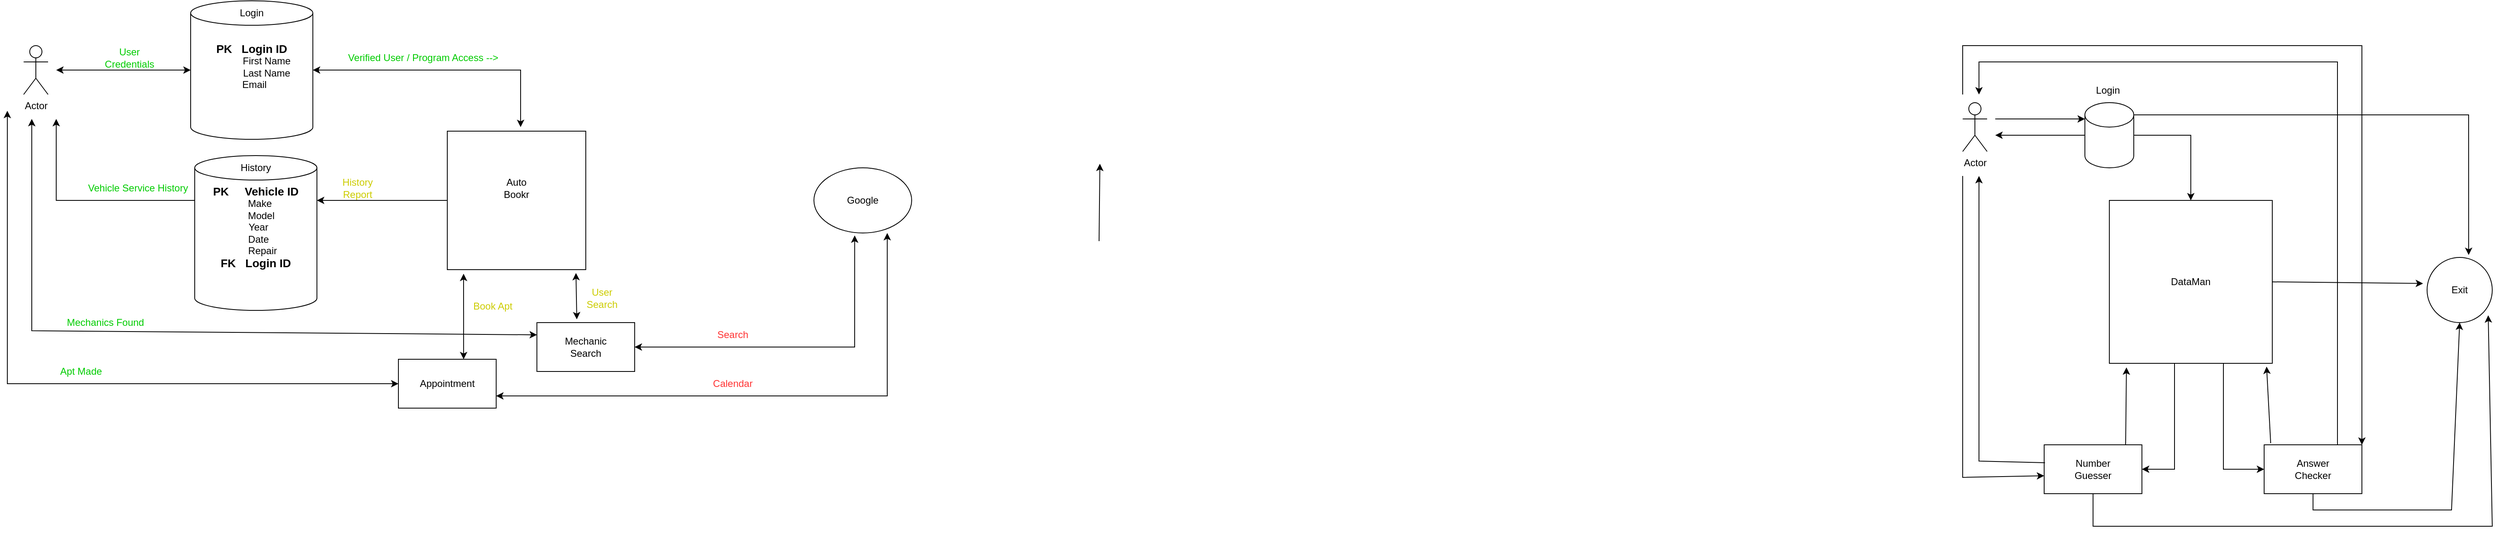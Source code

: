<mxfile version="23.1.5" type="device">
  <diagram id="prtHgNgQTEPvFCAcTncT" name="Page-1">
    <mxGraphModel dx="3915" dy="746" grid="1" gridSize="10" guides="1" tooltips="1" connect="1" arrows="1" fold="1" page="1" pageScale="1" pageWidth="827" pageHeight="1169" math="0" shadow="0">
      <root>
        <mxCell id="0" />
        <mxCell id="1" parent="0" />
        <mxCell id="Q18ktbXXQxL_wc6B0bAR-1" value="Actor" style="shape=umlActor;verticalLabelPosition=bottom;verticalAlign=top;html=1;outlineConnect=0;" parent="1" vertex="1">
          <mxGeometry x="120" y="240" width="30" height="60" as="geometry" />
        </mxCell>
        <mxCell id="Q18ktbXXQxL_wc6B0bAR-3" value="" style="shape=cylinder3;whiteSpace=wrap;html=1;boundedLbl=1;backgroundOutline=1;size=15;" parent="1" vertex="1">
          <mxGeometry x="270" y="240" width="60" height="80" as="geometry" />
        </mxCell>
        <mxCell id="Q18ktbXXQxL_wc6B0bAR-5" value="" style="endArrow=classic;html=1;rounded=0;entryX=0;entryY=0.5;entryDx=0;entryDy=0;entryPerimeter=0;" parent="1" edge="1">
          <mxGeometry width="50" height="50" relative="1" as="geometry">
            <mxPoint x="160" y="260" as="sourcePoint" />
            <mxPoint x="270" y="260" as="targetPoint" />
            <Array as="points" />
          </mxGeometry>
        </mxCell>
        <mxCell id="Q18ktbXXQxL_wc6B0bAR-6" value="Login&amp;nbsp;" style="text;html=1;strokeColor=none;fillColor=none;align=center;verticalAlign=middle;whiteSpace=wrap;rounded=0;" parent="1" vertex="1">
          <mxGeometry x="270" y="210" width="60" height="30" as="geometry" />
        </mxCell>
        <mxCell id="Q18ktbXXQxL_wc6B0bAR-8" value="" style="whiteSpace=wrap;html=1;aspect=fixed;" parent="1" vertex="1">
          <mxGeometry x="300" y="360" width="200" height="200" as="geometry" />
        </mxCell>
        <mxCell id="Q18ktbXXQxL_wc6B0bAR-9" value="DataMan&lt;br&gt;" style="text;html=1;strokeColor=none;fillColor=none;align=center;verticalAlign=middle;whiteSpace=wrap;rounded=0;" parent="1" vertex="1">
          <mxGeometry x="370" y="445" width="60" height="30" as="geometry" />
        </mxCell>
        <mxCell id="Q18ktbXXQxL_wc6B0bAR-10" value="" style="endArrow=classic;html=1;rounded=0;exitX=1;exitY=0.5;exitDx=0;exitDy=0;exitPerimeter=0;entryX=0.5;entryY=0;entryDx=0;entryDy=0;" parent="1" source="Q18ktbXXQxL_wc6B0bAR-3" target="Q18ktbXXQxL_wc6B0bAR-8" edge="1">
          <mxGeometry width="50" height="50" relative="1" as="geometry">
            <mxPoint x="390" y="420" as="sourcePoint" />
            <mxPoint x="440" y="370" as="targetPoint" />
            <Array as="points">
              <mxPoint x="400" y="280" />
            </Array>
          </mxGeometry>
        </mxCell>
        <mxCell id="Q18ktbXXQxL_wc6B0bAR-11" value="" style="rounded=0;whiteSpace=wrap;html=1;" parent="1" vertex="1">
          <mxGeometry x="490" y="660" width="120" height="60" as="geometry" />
        </mxCell>
        <mxCell id="Q18ktbXXQxL_wc6B0bAR-12" value="" style="rounded=0;whiteSpace=wrap;html=1;" parent="1" vertex="1">
          <mxGeometry x="220" y="660" width="120" height="60" as="geometry" />
        </mxCell>
        <mxCell id="Q18ktbXXQxL_wc6B0bAR-13" value="Number Guesser" style="text;html=1;strokeColor=none;fillColor=none;align=center;verticalAlign=middle;whiteSpace=wrap;rounded=0;" parent="1" vertex="1">
          <mxGeometry x="250" y="675" width="60" height="30" as="geometry" />
        </mxCell>
        <mxCell id="Q18ktbXXQxL_wc6B0bAR-14" value="Answer Checker" style="text;html=1;strokeColor=none;fillColor=none;align=center;verticalAlign=middle;whiteSpace=wrap;rounded=0;" parent="1" vertex="1">
          <mxGeometry x="520" y="675" width="60" height="30" as="geometry" />
        </mxCell>
        <mxCell id="Q18ktbXXQxL_wc6B0bAR-15" value="" style="endArrow=classic;html=1;rounded=0;entryX=1;entryY=0.5;entryDx=0;entryDy=0;" parent="1" target="Q18ktbXXQxL_wc6B0bAR-12" edge="1">
          <mxGeometry width="50" height="50" relative="1" as="geometry">
            <mxPoint x="380" y="560" as="sourcePoint" />
            <mxPoint x="380" y="690" as="targetPoint" />
            <Array as="points">
              <mxPoint x="380" y="690" />
            </Array>
          </mxGeometry>
        </mxCell>
        <mxCell id="Q18ktbXXQxL_wc6B0bAR-16" value="" style="endArrow=classic;html=1;rounded=0;entryX=0;entryY=0.5;entryDx=0;entryDy=0;" parent="1" target="Q18ktbXXQxL_wc6B0bAR-11" edge="1">
          <mxGeometry width="50" height="50" relative="1" as="geometry">
            <mxPoint x="440" y="560" as="sourcePoint" />
            <mxPoint x="490" y="510" as="targetPoint" />
            <Array as="points">
              <mxPoint x="440" y="690" />
            </Array>
          </mxGeometry>
        </mxCell>
        <mxCell id="Q18ktbXXQxL_wc6B0bAR-18" value="" style="ellipse;whiteSpace=wrap;html=1;aspect=fixed;" parent="1" vertex="1">
          <mxGeometry x="690" y="430" width="80" height="80" as="geometry" />
        </mxCell>
        <mxCell id="Q18ktbXXQxL_wc6B0bAR-19" value="Exit" style="text;html=1;strokeColor=none;fillColor=none;align=center;verticalAlign=middle;whiteSpace=wrap;rounded=0;" parent="1" vertex="1">
          <mxGeometry x="700" y="455" width="60" height="30" as="geometry" />
        </mxCell>
        <mxCell id="Q18ktbXXQxL_wc6B0bAR-20" value="" style="endArrow=classic;html=1;rounded=0;entryX=0.105;entryY=1.025;entryDx=0;entryDy=0;entryPerimeter=0;" parent="1" target="Q18ktbXXQxL_wc6B0bAR-8" edge="1">
          <mxGeometry width="50" height="50" relative="1" as="geometry">
            <mxPoint x="320" y="660" as="sourcePoint" />
            <mxPoint x="370" y="610" as="targetPoint" />
          </mxGeometry>
        </mxCell>
        <mxCell id="Q18ktbXXQxL_wc6B0bAR-22" value="" style="endArrow=classic;html=1;rounded=0;exitX=0.067;exitY=-0.033;exitDx=0;exitDy=0;exitPerimeter=0;entryX=0.965;entryY=1.02;entryDx=0;entryDy=0;entryPerimeter=0;" parent="1" source="Q18ktbXXQxL_wc6B0bAR-11" target="Q18ktbXXQxL_wc6B0bAR-8" edge="1">
          <mxGeometry width="50" height="50" relative="1" as="geometry">
            <mxPoint x="390" y="420" as="sourcePoint" />
            <mxPoint x="490" y="570" as="targetPoint" />
          </mxGeometry>
        </mxCell>
        <mxCell id="Q18ktbXXQxL_wc6B0bAR-23" value="" style="endArrow=classic;html=1;rounded=0;exitX=0.5;exitY=1;exitDx=0;exitDy=0;entryX=0.938;entryY=0.888;entryDx=0;entryDy=0;entryPerimeter=0;" parent="1" source="Q18ktbXXQxL_wc6B0bAR-12" target="Q18ktbXXQxL_wc6B0bAR-18" edge="1">
          <mxGeometry width="50" height="50" relative="1" as="geometry">
            <mxPoint x="390" y="420" as="sourcePoint" />
            <mxPoint x="440" y="370" as="targetPoint" />
            <Array as="points">
              <mxPoint x="280" y="760" />
              <mxPoint x="770" y="760" />
            </Array>
          </mxGeometry>
        </mxCell>
        <mxCell id="Q18ktbXXQxL_wc6B0bAR-24" value="" style="endArrow=classic;html=1;rounded=0;exitX=0.5;exitY=1;exitDx=0;exitDy=0;entryX=0.5;entryY=1;entryDx=0;entryDy=0;" parent="1" source="Q18ktbXXQxL_wc6B0bAR-11" target="Q18ktbXXQxL_wc6B0bAR-18" edge="1">
          <mxGeometry width="50" height="50" relative="1" as="geometry">
            <mxPoint x="390" y="420" as="sourcePoint" />
            <mxPoint x="700" y="740" as="targetPoint" />
            <Array as="points">
              <mxPoint x="550" y="740" />
              <mxPoint x="720" y="740" />
            </Array>
          </mxGeometry>
        </mxCell>
        <mxCell id="Q18ktbXXQxL_wc6B0bAR-25" value="" style="endArrow=classic;html=1;rounded=0;exitX=1;exitY=0.5;exitDx=0;exitDy=0;entryX=-0.062;entryY=0.4;entryDx=0;entryDy=0;entryPerimeter=0;" parent="1" source="Q18ktbXXQxL_wc6B0bAR-8" target="Q18ktbXXQxL_wc6B0bAR-18" edge="1">
          <mxGeometry width="50" height="50" relative="1" as="geometry">
            <mxPoint x="390" y="420" as="sourcePoint" />
            <mxPoint x="440" y="370" as="targetPoint" />
          </mxGeometry>
        </mxCell>
        <mxCell id="Q18ktbXXQxL_wc6B0bAR-26" value="" style="endArrow=classic;html=1;rounded=0;exitX=1;exitY=0;exitDx=0;exitDy=15;exitPerimeter=0;entryX=0.638;entryY=-0.037;entryDx=0;entryDy=0;entryPerimeter=0;" parent="1" source="Q18ktbXXQxL_wc6B0bAR-3" target="Q18ktbXXQxL_wc6B0bAR-18" edge="1">
          <mxGeometry width="50" height="50" relative="1" as="geometry">
            <mxPoint x="390" y="420" as="sourcePoint" />
            <mxPoint x="440" y="370" as="targetPoint" />
            <Array as="points">
              <mxPoint x="741" y="255" />
            </Array>
          </mxGeometry>
        </mxCell>
        <mxCell id="Q18ktbXXQxL_wc6B0bAR-27" value="" style="endArrow=classic;html=1;rounded=0;exitX=0;exitY=0.5;exitDx=0;exitDy=0;exitPerimeter=0;" parent="1" source="Q18ktbXXQxL_wc6B0bAR-3" edge="1">
          <mxGeometry width="50" height="50" relative="1" as="geometry">
            <mxPoint x="390" y="420" as="sourcePoint" />
            <mxPoint x="160" y="280" as="targetPoint" />
          </mxGeometry>
        </mxCell>
        <mxCell id="Q18ktbXXQxL_wc6B0bAR-28" value="" style="endArrow=classic;html=1;rounded=0;" parent="1" edge="1">
          <mxGeometry width="50" height="50" relative="1" as="geometry">
            <mxPoint x="221" y="682" as="sourcePoint" />
            <mxPoint x="140" y="330" as="targetPoint" />
            <Array as="points">
              <mxPoint x="140" y="680" />
            </Array>
          </mxGeometry>
        </mxCell>
        <mxCell id="Q18ktbXXQxL_wc6B0bAR-29" value="" style="endArrow=classic;html=1;rounded=0;" parent="1" edge="1">
          <mxGeometry width="50" height="50" relative="1" as="geometry">
            <mxPoint x="120" y="330" as="sourcePoint" />
            <mxPoint x="220" y="698" as="targetPoint" />
            <Array as="points">
              <mxPoint x="120" y="700" />
            </Array>
          </mxGeometry>
        </mxCell>
        <mxCell id="Q18ktbXXQxL_wc6B0bAR-32" value="" style="endArrow=classic;html=1;rounded=0;entryX=0.105;entryY=1.025;entryDx=0;entryDy=0;entryPerimeter=0;" parent="1" edge="1">
          <mxGeometry width="50" height="50" relative="1" as="geometry">
            <mxPoint x="-940" y="410" as="sourcePoint" />
            <mxPoint x="-939" y="315" as="targetPoint" />
          </mxGeometry>
        </mxCell>
        <mxCell id="Q18ktbXXQxL_wc6B0bAR-34" value="" style="endArrow=classic;html=1;rounded=0;exitX=0.75;exitY=0;exitDx=0;exitDy=0;" parent="1" source="Q18ktbXXQxL_wc6B0bAR-11" edge="1">
          <mxGeometry width="50" height="50" relative="1" as="geometry">
            <mxPoint x="390" y="420" as="sourcePoint" />
            <mxPoint x="140" y="230" as="targetPoint" />
            <Array as="points">
              <mxPoint x="580" y="190" />
              <mxPoint x="140" y="190" />
            </Array>
          </mxGeometry>
        </mxCell>
        <mxCell id="Q18ktbXXQxL_wc6B0bAR-35" value="" style="endArrow=classic;html=1;rounded=0;entryX=1;entryY=0;entryDx=0;entryDy=0;" parent="1" target="Q18ktbXXQxL_wc6B0bAR-11" edge="1">
          <mxGeometry width="50" height="50" relative="1" as="geometry">
            <mxPoint x="120" y="230" as="sourcePoint" />
            <mxPoint x="440" y="370" as="targetPoint" />
            <Array as="points">
              <mxPoint x="120" y="170" />
              <mxPoint x="610" y="170" />
            </Array>
          </mxGeometry>
        </mxCell>
        <mxCell id="zdp28TmvLsUuS18DL-dR-1" value="" style="whiteSpace=wrap;html=1;aspect=fixed;" parent="1" vertex="1">
          <mxGeometry x="-1740" y="275" width="170" height="170" as="geometry" />
        </mxCell>
        <mxCell id="zdp28TmvLsUuS18DL-dR-2" value="" style="shape=cylinder3;whiteSpace=wrap;html=1;boundedLbl=1;backgroundOutline=1;size=15;" parent="1" vertex="1">
          <mxGeometry x="-2055" y="115" width="150" height="170" as="geometry" />
        </mxCell>
        <mxCell id="zdp28TmvLsUuS18DL-dR-3" value="" style="rounded=0;whiteSpace=wrap;html=1;" parent="1" vertex="1">
          <mxGeometry x="-1630" y="510" width="120" height="60" as="geometry" />
        </mxCell>
        <mxCell id="zdp28TmvLsUuS18DL-dR-4" value="" style="rounded=0;whiteSpace=wrap;html=1;" parent="1" vertex="1">
          <mxGeometry x="-1800" y="555" width="120" height="60" as="geometry" />
        </mxCell>
        <mxCell id="zdp28TmvLsUuS18DL-dR-5" value="Actor" style="shape=umlActor;verticalLabelPosition=bottom;verticalAlign=top;outlineConnect=0;html=1;" parent="1" vertex="1">
          <mxGeometry x="-2260" y="170" width="30" height="60" as="geometry" />
        </mxCell>
        <mxCell id="zdp28TmvLsUuS18DL-dR-6" value="" style="endArrow=classic;startArrow=classic;html=1;rounded=0;entryX=0;entryY=0.5;entryDx=0;entryDy=0;entryPerimeter=0;" parent="1" target="zdp28TmvLsUuS18DL-dR-2" edge="1">
          <mxGeometry width="50" height="50" relative="1" as="geometry">
            <mxPoint x="-2220" y="200" as="sourcePoint" />
            <mxPoint x="-2020" y="200" as="targetPoint" />
          </mxGeometry>
        </mxCell>
        <mxCell id="zdp28TmvLsUuS18DL-dR-7" value="Login" style="text;html=1;strokeColor=none;fillColor=none;align=center;verticalAlign=middle;whiteSpace=wrap;rounded=0;" parent="1" vertex="1">
          <mxGeometry x="-2010" y="115" width="60" height="30" as="geometry" />
        </mxCell>
        <mxCell id="zdp28TmvLsUuS18DL-dR-8" value="Auto Bookr" style="text;html=1;strokeColor=none;fillColor=none;align=center;verticalAlign=middle;whiteSpace=wrap;rounded=0;" parent="1" vertex="1">
          <mxGeometry x="-1685" y="330" width="60" height="30" as="geometry" />
        </mxCell>
        <mxCell id="zdp28TmvLsUuS18DL-dR-9" value="Mechanic Search" style="text;html=1;strokeColor=none;fillColor=none;align=center;verticalAlign=middle;whiteSpace=wrap;rounded=0;" parent="1" vertex="1">
          <mxGeometry x="-1600" y="525" width="60" height="30" as="geometry" />
        </mxCell>
        <mxCell id="zdp28TmvLsUuS18DL-dR-10" value="Appointment" style="text;html=1;strokeColor=none;fillColor=none;align=center;verticalAlign=middle;whiteSpace=wrap;rounded=0;" parent="1" vertex="1">
          <mxGeometry x="-1770" y="570" width="60" height="30" as="geometry" />
        </mxCell>
        <mxCell id="zdp28TmvLsUuS18DL-dR-11" value="User Credentials" style="text;html=1;strokeColor=none;fillColor=none;align=center;verticalAlign=middle;whiteSpace=wrap;rounded=0;fontColor=#00CC00;" parent="1" vertex="1">
          <mxGeometry x="-2160" y="170" width="60" height="30" as="geometry" />
        </mxCell>
        <mxCell id="zdp28TmvLsUuS18DL-dR-12" value="" style="endArrow=classic;startArrow=classic;html=1;rounded=0;exitX=1;exitY=0.5;exitDx=0;exitDy=0;exitPerimeter=0;" parent="1" edge="1" source="zdp28TmvLsUuS18DL-dR-2">
          <mxGeometry width="50" height="50" relative="1" as="geometry">
            <mxPoint x="-1890" y="200" as="sourcePoint" />
            <mxPoint x="-1650" y="270" as="targetPoint" />
            <Array as="points">
              <mxPoint x="-1650" y="200" />
            </Array>
          </mxGeometry>
        </mxCell>
        <mxCell id="zdp28TmvLsUuS18DL-dR-13" value="" style="endArrow=classic;startArrow=classic;html=1;rounded=0;entryX=0.929;entryY=1.024;entryDx=0;entryDy=0;entryPerimeter=0;exitX=0.408;exitY=-0.067;exitDx=0;exitDy=0;exitPerimeter=0;" parent="1" source="zdp28TmvLsUuS18DL-dR-3" target="zdp28TmvLsUuS18DL-dR-1" edge="1">
          <mxGeometry width="50" height="50" relative="1" as="geometry">
            <mxPoint x="-1580" y="470" as="sourcePoint" />
            <mxPoint x="-1470" y="395" as="targetPoint" />
          </mxGeometry>
        </mxCell>
        <mxCell id="zdp28TmvLsUuS18DL-dR-14" value="" style="endArrow=classic;startArrow=classic;html=1;rounded=0;exitX=0.667;exitY=0;exitDx=0;exitDy=0;exitPerimeter=0;" parent="1" source="zdp28TmvLsUuS18DL-dR-4" edge="1">
          <mxGeometry width="50" height="50" relative="1" as="geometry">
            <mxPoint x="-1780" y="360" as="sourcePoint" />
            <mxPoint x="-1720" y="450" as="targetPoint" />
          </mxGeometry>
        </mxCell>
        <mxCell id="zdp28TmvLsUuS18DL-dR-15" value="" style="ellipse;whiteSpace=wrap;html=1;" parent="1" vertex="1">
          <mxGeometry x="-1290" y="320" width="120" height="80" as="geometry" />
        </mxCell>
        <mxCell id="zdp28TmvLsUuS18DL-dR-16" value="Google" style="text;html=1;strokeColor=none;fillColor=none;align=center;verticalAlign=middle;whiteSpace=wrap;rounded=0;" parent="1" vertex="1">
          <mxGeometry x="-1260" y="345" width="60" height="30" as="geometry" />
        </mxCell>
        <mxCell id="zdp28TmvLsUuS18DL-dR-18" value="" style="endArrow=classic;html=1;rounded=0;entryX=0.417;entryY=1.038;entryDx=0;entryDy=0;entryPerimeter=0;" parent="1" target="zdp28TmvLsUuS18DL-dR-15" edge="1">
          <mxGeometry width="50" height="50" relative="1" as="geometry">
            <mxPoint x="-1510" y="540" as="sourcePoint" />
            <mxPoint x="-1460" y="490" as="targetPoint" />
            <Array as="points">
              <mxPoint x="-1240" y="540" />
            </Array>
          </mxGeometry>
        </mxCell>
        <mxCell id="zdp28TmvLsUuS18DL-dR-19" value="" style="endArrow=classic;html=1;rounded=0;exitX=1;exitY=0.75;exitDx=0;exitDy=0;" parent="1" source="zdp28TmvLsUuS18DL-dR-4" edge="1">
          <mxGeometry width="50" height="50" relative="1" as="geometry">
            <mxPoint x="-1540" y="680" as="sourcePoint" />
            <mxPoint x="-1200" y="400" as="targetPoint" />
            <Array as="points">
              <mxPoint x="-1200" y="600" />
            </Array>
          </mxGeometry>
        </mxCell>
        <mxCell id="zdp28TmvLsUuS18DL-dR-21" value="" style="endArrow=classic;startArrow=classic;html=1;rounded=0;entryX=0;entryY=0.25;entryDx=0;entryDy=0;" parent="1" target="zdp28TmvLsUuS18DL-dR-3" edge="1">
          <mxGeometry width="50" height="50" relative="1" as="geometry">
            <mxPoint x="-2250" y="260" as="sourcePoint" />
            <mxPoint x="-2180" y="480" as="targetPoint" />
            <Array as="points">
              <mxPoint x="-2250" y="520" />
            </Array>
          </mxGeometry>
        </mxCell>
        <mxCell id="zdp28TmvLsUuS18DL-dR-22" value="" style="endArrow=classic;startArrow=classic;html=1;rounded=0;entryX=0;entryY=0.5;entryDx=0;entryDy=0;" parent="1" target="zdp28TmvLsUuS18DL-dR-4" edge="1">
          <mxGeometry width="50" height="50" relative="1" as="geometry">
            <mxPoint x="-2280" y="250" as="sourcePoint" />
            <mxPoint x="-2240" y="590" as="targetPoint" />
            <Array as="points">
              <mxPoint x="-2280" y="585" />
            </Array>
          </mxGeometry>
        </mxCell>
        <mxCell id="zdp28TmvLsUuS18DL-dR-23" value="Search" style="text;html=1;strokeColor=none;fillColor=none;align=center;verticalAlign=middle;rounded=0;fontColor=#FF3333;" parent="1" vertex="1">
          <mxGeometry x="-1420" y="510" width="60" height="30" as="geometry" />
        </mxCell>
        <mxCell id="zdp28TmvLsUuS18DL-dR-27" value="Calendar" style="text;html=1;strokeColor=none;fillColor=none;align=center;verticalAlign=middle;rounded=0;fontColor=#FF3333;" parent="1" vertex="1">
          <mxGeometry x="-1420" y="570" width="60" height="30" as="geometry" />
        </mxCell>
        <mxCell id="zdp28TmvLsUuS18DL-dR-28" value="Mechanics Found" style="text;html=1;strokeColor=none;fillColor=none;align=center;verticalAlign=middle;rounded=0;fontColor=#00CC00;" parent="1" vertex="1">
          <mxGeometry x="-2190" y="495" width="60" height="30" as="geometry" />
        </mxCell>
        <mxCell id="zdp28TmvLsUuS18DL-dR-29" value="Apt Made" style="text;html=1;strokeColor=none;fillColor=none;align=center;verticalAlign=middle;rounded=0;fontColor=#00CC00;" parent="1" vertex="1">
          <mxGeometry x="-2220" y="555" width="60" height="30" as="geometry" />
        </mxCell>
        <mxCell id="zdp28TmvLsUuS18DL-dR-33" value="Verified User / Program Access --&amp;gt;" style="text;html=1;strokeColor=none;fillColor=none;align=center;verticalAlign=middle;rounded=0;fontColor=#00CC00;" parent="1" vertex="1">
          <mxGeometry x="-1800" y="170" width="60" height="30" as="geometry" />
        </mxCell>
        <mxCell id="zdp28TmvLsUuS18DL-dR-34" value="&lt;font color=&quot;#cccc00&quot;&gt;Book Apt&lt;/font&gt;" style="text;html=1;strokeColor=none;fillColor=none;align=center;verticalAlign=middle;whiteSpace=wrap;rounded=0;" parent="1" vertex="1">
          <mxGeometry x="-1714" y="475" width="60" height="30" as="geometry" />
        </mxCell>
        <mxCell id="zdp28TmvLsUuS18DL-dR-35" value="&lt;font color=&quot;#cccc00&quot;&gt;User Search&lt;/font&gt;" style="text;html=1;strokeColor=none;fillColor=none;align=center;verticalAlign=middle;whiteSpace=wrap;rounded=0;" parent="1" vertex="1">
          <mxGeometry x="-1580" y="465" width="60" height="30" as="geometry" />
        </mxCell>
        <mxCell id="WSWoAqR-8dAd20iP4-nB-1" value="" style="shape=cylinder3;whiteSpace=wrap;html=1;boundedLbl=1;backgroundOutline=1;size=15;" parent="1" vertex="1">
          <mxGeometry x="-2050" y="305" width="150" height="190" as="geometry" />
        </mxCell>
        <mxCell id="WSWoAqR-8dAd20iP4-nB-2" value="History" style="text;html=1;strokeColor=none;fillColor=none;align=center;verticalAlign=middle;whiteSpace=wrap;rounded=0;" parent="1" vertex="1">
          <mxGeometry x="-2005" y="305" width="60" height="30" as="geometry" />
        </mxCell>
        <mxCell id="WSWoAqR-8dAd20iP4-nB-3" value="" style="endArrow=classic;html=1;rounded=0;exitX=0;exitY=0.5;exitDx=0;exitDy=0;entryX=1;entryY=0;entryDx=0;entryDy=55;entryPerimeter=0;" parent="1" source="zdp28TmvLsUuS18DL-dR-1" target="WSWoAqR-8dAd20iP4-nB-1" edge="1">
          <mxGeometry width="50" height="50" relative="1" as="geometry">
            <mxPoint x="-1860" y="350" as="sourcePoint" />
            <mxPoint x="-1840" y="370" as="targetPoint" />
          </mxGeometry>
        </mxCell>
        <mxCell id="WSWoAqR-8dAd20iP4-nB-4" value="&lt;font color=&quot;#cccc00&quot;&gt;History Report&lt;/font&gt;" style="text;html=1;strokeColor=none;fillColor=none;align=center;verticalAlign=middle;whiteSpace=wrap;rounded=0;" parent="1" vertex="1">
          <mxGeometry x="-1880" y="330" width="60" height="30" as="geometry" />
        </mxCell>
        <mxCell id="WSWoAqR-8dAd20iP4-nB-5" value="" style="endArrow=classic;html=1;rounded=0;exitX=0;exitY=0;exitDx=0;exitDy=55;exitPerimeter=0;" parent="1" source="WSWoAqR-8dAd20iP4-nB-1" edge="1">
          <mxGeometry width="50" height="50" relative="1" as="geometry">
            <mxPoint x="-1780" y="410" as="sourcePoint" />
            <mxPoint x="-2220" y="260" as="targetPoint" />
            <Array as="points">
              <mxPoint x="-2220" y="360" />
            </Array>
          </mxGeometry>
        </mxCell>
        <mxCell id="WSWoAqR-8dAd20iP4-nB-6" value="Vehicle Service History" style="text;html=1;strokeColor=none;fillColor=none;align=center;verticalAlign=middle;rounded=0;fontColor=#00CC00;" parent="1" vertex="1">
          <mxGeometry x="-2150" y="330" width="60" height="30" as="geometry" />
        </mxCell>
        <mxCell id="XDpzWcZnW1S_918oeqRm-1" value="&lt;b&gt;&lt;font style=&quot;font-size: 14px;&quot;&gt;PK&lt;span style=&quot;white-space: pre;&quot;&gt;&#x9;&lt;/span&gt;&amp;nbsp; Vehicle ID&lt;br&gt;&lt;/font&gt;&lt;/b&gt;&amp;nbsp; &amp;nbsp;Make&lt;br&gt;&amp;nbsp; &amp;nbsp; Model&lt;br&gt;&amp;nbsp; Year&lt;br&gt;&amp;nbsp; Date&lt;br&gt;&amp;nbsp; &amp;nbsp; &amp;nbsp;Repair&lt;br&gt;&lt;b&gt;&lt;font style=&quot;font-size: 14px;&quot;&gt;FK&amp;nbsp; &amp;nbsp;Login ID&lt;/font&gt;&lt;/b&gt;&lt;div&gt;&lt;br&gt;&lt;/div&gt;" style="text;html=1;align=center;verticalAlign=middle;whiteSpace=wrap;rounded=0;" vertex="1" parent="1">
          <mxGeometry x="-2035" y="385" width="120" height="30" as="geometry" />
        </mxCell>
        <mxCell id="XDpzWcZnW1S_918oeqRm-3" value="&lt;b&gt;&lt;font style=&quot;font-size: 14px;&quot;&gt;PK&amp;nbsp; &amp;nbsp;Login ID&lt;br&gt;&lt;/font&gt;&lt;/b&gt;&amp;nbsp; &amp;nbsp; &amp;nbsp; &amp;nbsp; &amp;nbsp; &amp;nbsp;First Name&lt;br&gt;&amp;nbsp; &amp;nbsp; &amp;nbsp; &amp;nbsp; &amp;nbsp; &amp;nbsp;Last Name&lt;br&gt;&amp;nbsp; Email" style="text;html=1;align=center;verticalAlign=middle;whiteSpace=wrap;rounded=0;" vertex="1" parent="1">
          <mxGeometry x="-2050" y="180" width="140" height="30" as="geometry" />
        </mxCell>
        <mxCell id="XDpzWcZnW1S_918oeqRm-4" value="" style="endArrow=classic;html=1;rounded=0;entryX=1;entryY=0.5;entryDx=0;entryDy=0;exitX=0.25;exitY=1;exitDx=0;exitDy=0;" edge="1" parent="1" source="zdp28TmvLsUuS18DL-dR-23" target="zdp28TmvLsUuS18DL-dR-3">
          <mxGeometry width="50" height="50" relative="1" as="geometry">
            <mxPoint x="-1260" y="210" as="sourcePoint" />
            <mxPoint x="-1440" y="220" as="targetPoint" />
            <Array as="points">
              <mxPoint x="-1450" y="540" />
            </Array>
          </mxGeometry>
        </mxCell>
        <mxCell id="XDpzWcZnW1S_918oeqRm-6" value="" style="endArrow=classic;html=1;rounded=0;entryX=1;entryY=0.75;entryDx=0;entryDy=0;" edge="1" parent="1" target="zdp28TmvLsUuS18DL-dR-4">
          <mxGeometry width="50" height="50" relative="1" as="geometry">
            <mxPoint x="-1620" y="600" as="sourcePoint" />
            <mxPoint x="-1650" y="640" as="targetPoint" />
            <Array as="points">
              <mxPoint x="-1650" y="600" />
            </Array>
          </mxGeometry>
        </mxCell>
      </root>
    </mxGraphModel>
  </diagram>
</mxfile>
